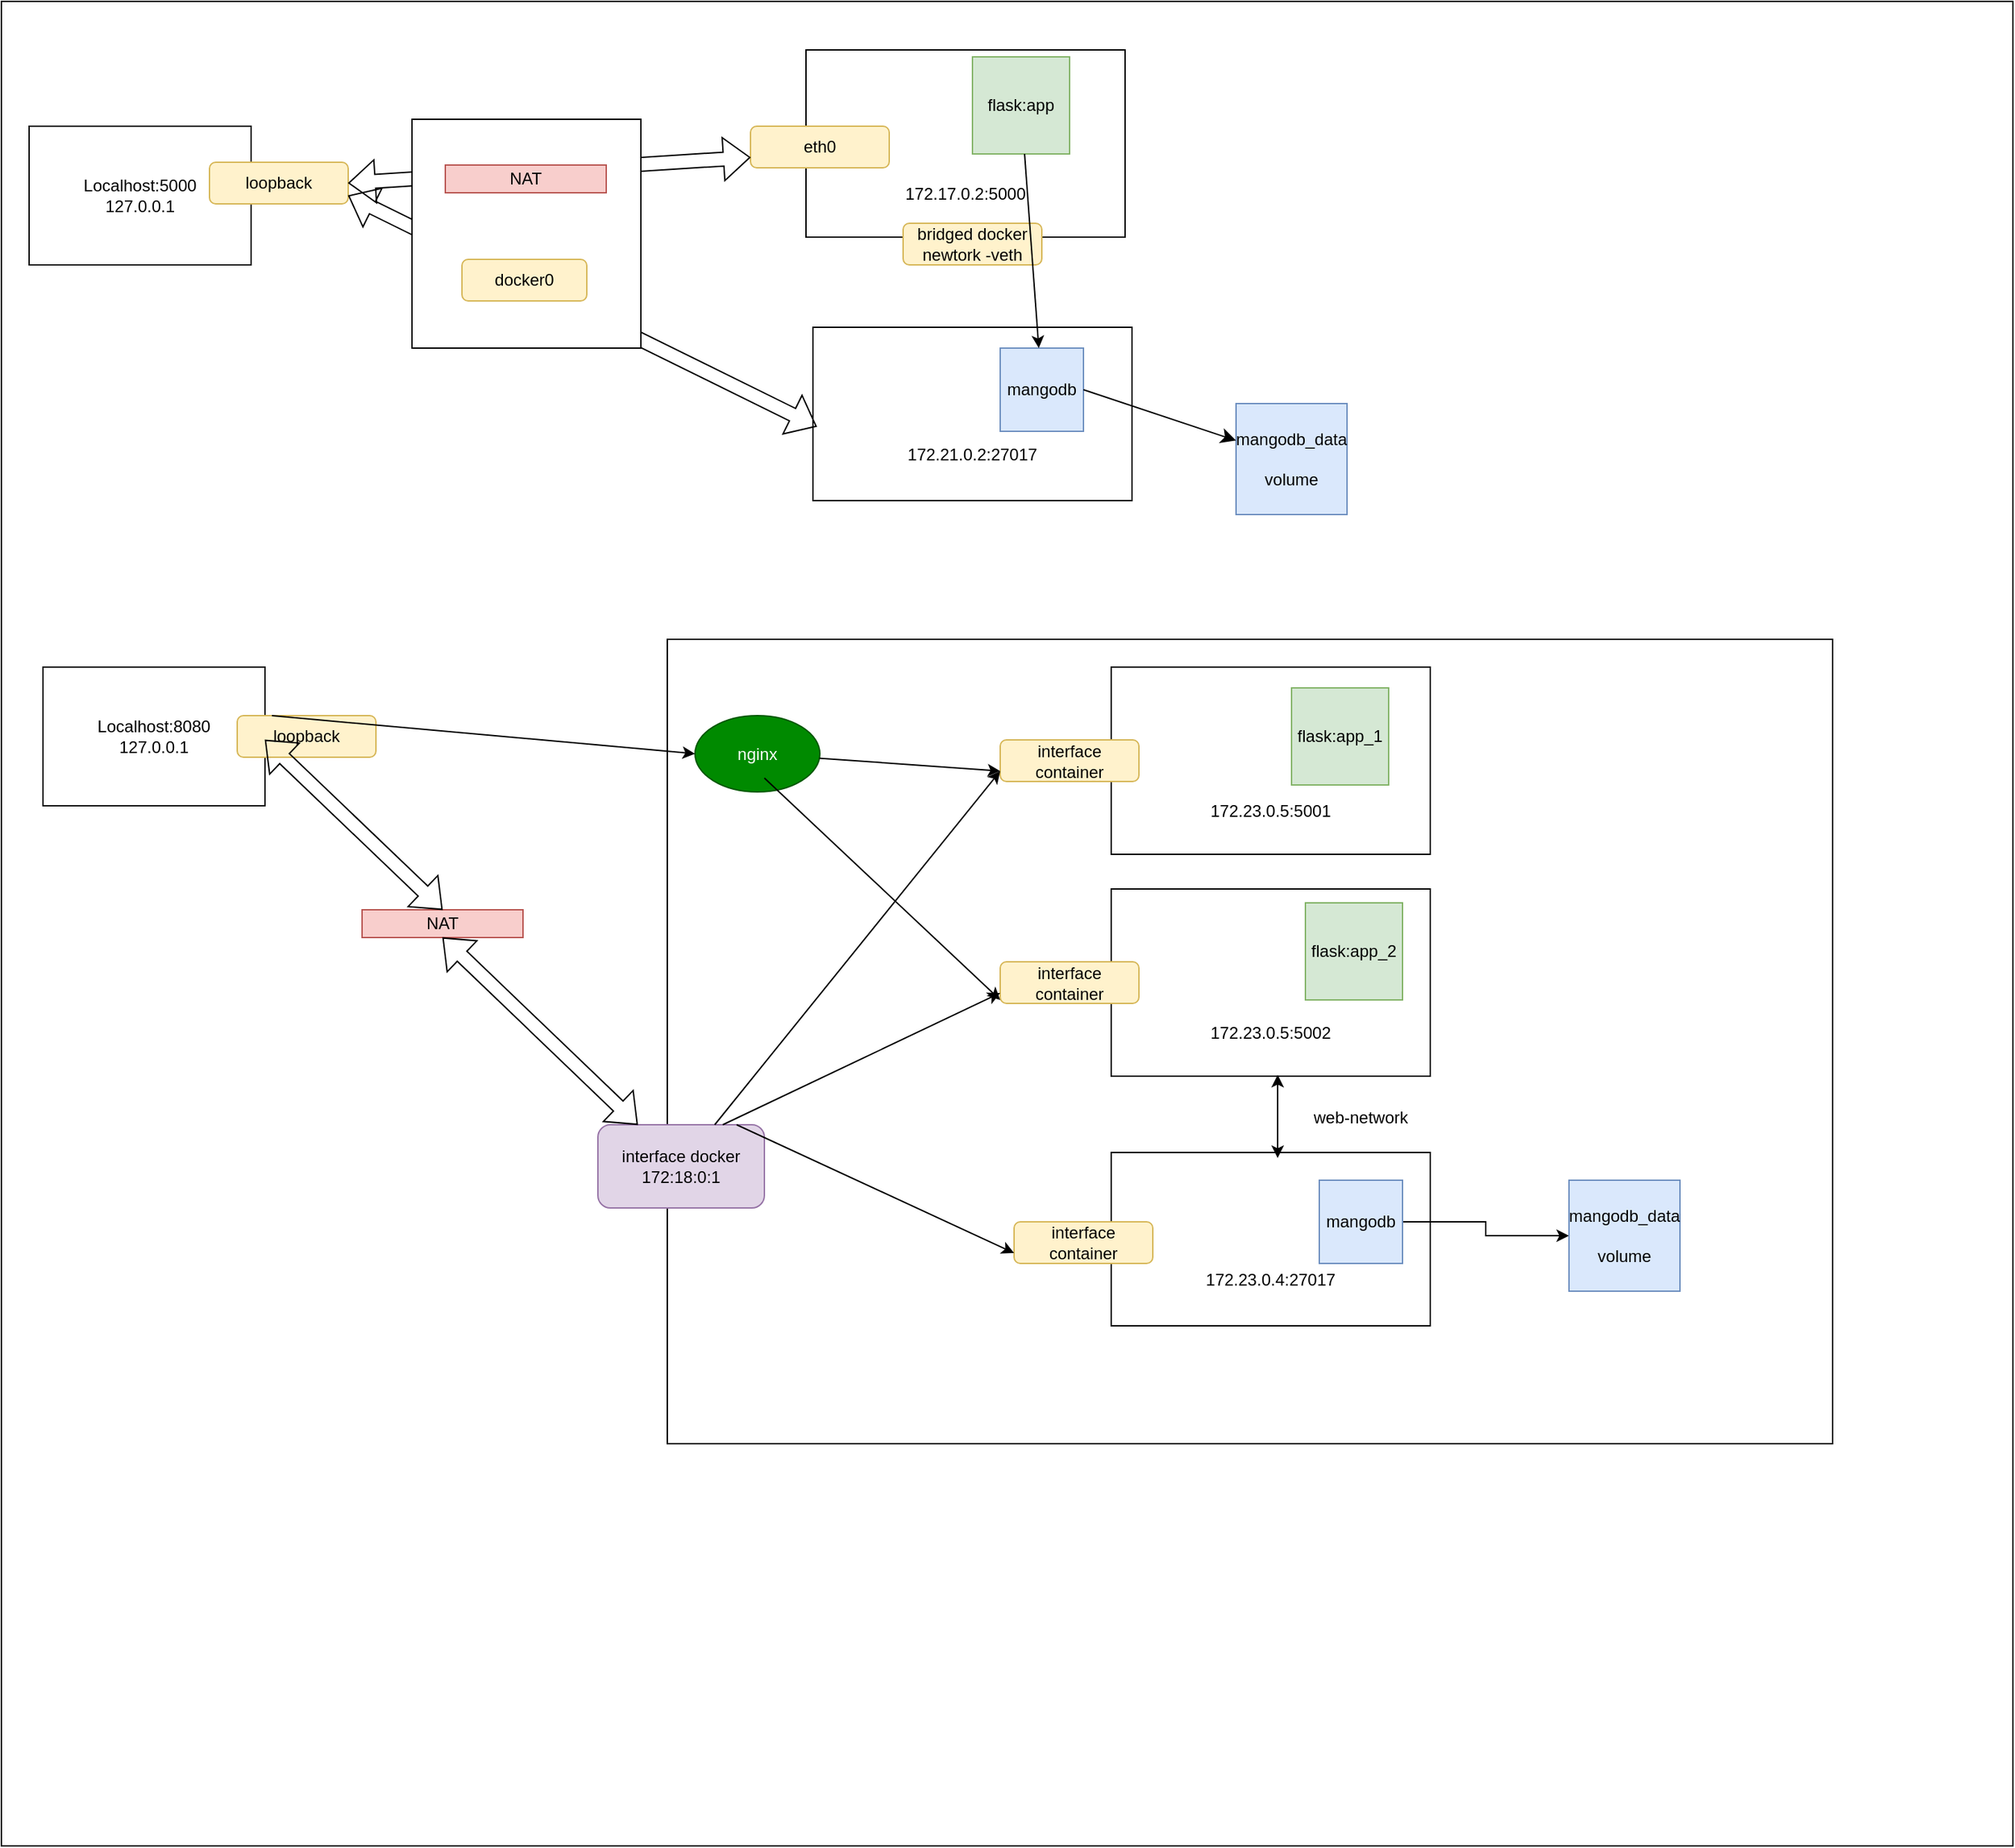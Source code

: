 <mxfile version="26.0.4">
  <diagram name="Page-1" id="F__5e0NoMeoH5scvKh-M">
    <mxGraphModel dx="1750" dy="870" grid="1" gridSize="10" guides="1" tooltips="1" connect="1" arrows="1" fold="1" page="1" pageScale="1" pageWidth="827" pageHeight="1169" math="0" shadow="0">
      <root>
        <mxCell id="0" />
        <mxCell id="1" parent="0" />
        <mxCell id="ehApfM84FqiIVJC3QdIW-1" value="" style="rounded=0;whiteSpace=wrap;html=1;" parent="1" vertex="1">
          <mxGeometry x="60" y="70" width="1450" height="1330" as="geometry" />
        </mxCell>
        <mxCell id="ehApfM84FqiIVJC3QdIW-2" value="&lt;div&gt;&lt;br&gt;&lt;/div&gt;&lt;div&gt;&lt;br&gt;&lt;/div&gt;&lt;div&gt;&lt;br&gt;&lt;/div&gt;&lt;div&gt;&lt;br&gt;&lt;/div&gt;&lt;div&gt;&lt;br&gt;&lt;/div&gt;172.17.0.2:5000" style="rounded=0;whiteSpace=wrap;html=1;" parent="1" vertex="1">
          <mxGeometry x="640" y="105" width="230" height="135" as="geometry" />
        </mxCell>
        <mxCell id="ehApfM84FqiIVJC3QdIW-3" value="Localhost:5000&lt;br&gt;127.0.0.1" style="rounded=0;whiteSpace=wrap;html=1;" parent="1" vertex="1">
          <mxGeometry x="80" y="160" width="160" height="100" as="geometry" />
        </mxCell>
        <mxCell id="ehApfM84FqiIVJC3QdIW-4" value="loopback" style="rounded=1;whiteSpace=wrap;html=1;fillColor=#fff2cc;strokeColor=#d6b656;" parent="1" vertex="1">
          <mxGeometry x="210" y="186" width="100" height="30" as="geometry" />
        </mxCell>
        <mxCell id="ehApfM84FqiIVJC3QdIW-5" value="eth0" style="rounded=1;whiteSpace=wrap;html=1;fillColor=#fff2cc;strokeColor=#d6b656;" parent="1" vertex="1">
          <mxGeometry x="600" y="160" width="100" height="30" as="geometry" />
        </mxCell>
        <mxCell id="ehApfM84FqiIVJC3QdIW-6" value="" style="shape=flexArrow;endArrow=classic;startArrow=classic;html=1;rounded=0;entryX=1;entryY=0.5;entryDx=0;entryDy=0;exitX=0;exitY=0.75;exitDx=0;exitDy=0;" parent="1" source="ehApfM84FqiIVJC3QdIW-5" target="ehApfM84FqiIVJC3QdIW-4" edge="1">
          <mxGeometry width="100" height="100" relative="1" as="geometry">
            <mxPoint x="360" y="320" as="sourcePoint" />
            <mxPoint x="460" y="220" as="targetPoint" />
          </mxGeometry>
        </mxCell>
        <mxCell id="ehApfM84FqiIVJC3QdIW-9" value="flask:app" style="whiteSpace=wrap;html=1;aspect=fixed;fillColor=#d5e8d4;strokeColor=#82b366;" parent="1" vertex="1">
          <mxGeometry x="760" y="110" width="70" height="70" as="geometry" />
        </mxCell>
        <mxCell id="ehApfM84FqiIVJC3QdIW-10" value="bridged docker&lt;br&gt;newtork -veth" style="rounded=1;whiteSpace=wrap;html=1;fillColor=#fff2cc;strokeColor=#d6b656;" parent="1" vertex="1">
          <mxGeometry x="710" y="230" width="100" height="30" as="geometry" />
        </mxCell>
        <mxCell id="1RK7LsF27FaBi4eqRZez-1" value="&lt;br&gt;&lt;br&gt;&lt;div&gt;&lt;br&gt;&lt;/div&gt;&lt;div&gt;&lt;br&gt;&lt;/div&gt;&lt;div&gt;172.21.0.2:27017&lt;/div&gt;" style="rounded=0;whiteSpace=wrap;html=1;" parent="1" vertex="1">
          <mxGeometry x="645" y="305" width="230" height="125" as="geometry" />
        </mxCell>
        <mxCell id="1RK7LsF27FaBi4eqRZez-2" value="mangodb" style="whiteSpace=wrap;html=1;aspect=fixed;fillColor=#dae8fc;strokeColor=#6c8ebf;" parent="1" vertex="1">
          <mxGeometry x="780" y="320" width="60" height="60" as="geometry" />
        </mxCell>
        <mxCell id="1RK7LsF27FaBi4eqRZez-4" value="mangodb_data&lt;div&gt;&lt;br&gt;&lt;/div&gt;&lt;div&gt;volume&lt;/div&gt;" style="whiteSpace=wrap;html=1;aspect=fixed;fillColor=#dae8fc;strokeColor=#6c8ebf;" parent="1" vertex="1">
          <mxGeometry x="950" y="360" width="80" height="80" as="geometry" />
        </mxCell>
        <mxCell id="1RK7LsF27FaBi4eqRZez-5" value="" style="endArrow=classic;html=1;rounded=0;fontSize=12;startSize=8;endSize=8;curved=1;exitX=1;exitY=0.5;exitDx=0;exitDy=0;" parent="1" source="1RK7LsF27FaBi4eqRZez-2" target="1RK7LsF27FaBi4eqRZez-4" edge="1">
          <mxGeometry width="50" height="50" relative="1" as="geometry">
            <mxPoint x="850" y="430" as="sourcePoint" />
            <mxPoint x="900" y="380" as="targetPoint" />
          </mxGeometry>
        </mxCell>
        <mxCell id="1RK7LsF27FaBi4eqRZez-6" value="" style="shape=flexArrow;endArrow=classic;startArrow=classic;html=1;rounded=0;exitX=0.012;exitY=0.573;exitDx=0;exitDy=0;exitPerimeter=0;" parent="1" source="1RK7LsF27FaBi4eqRZez-1" edge="1">
          <mxGeometry width="100" height="100" relative="1" as="geometry">
            <mxPoint x="610" y="193" as="sourcePoint" />
            <mxPoint x="310" y="210" as="targetPoint" />
          </mxGeometry>
        </mxCell>
        <mxCell id="1RK7LsF27FaBi4eqRZez-8" value="" style="whiteSpace=wrap;html=1;aspect=fixed;" parent="1" vertex="1">
          <mxGeometry x="356" y="155" width="165" height="165" as="geometry" />
        </mxCell>
        <mxCell id="ehApfM84FqiIVJC3QdIW-8" value="NAT" style="rounded=0;whiteSpace=wrap;html=1;fillColor=#f8cecc;strokeColor=#b85450;" parent="1" vertex="1">
          <mxGeometry x="380" y="188" width="116" height="20" as="geometry" />
        </mxCell>
        <mxCell id="ehApfM84FqiIVJC3QdIW-7" value="docker0" style="rounded=1;whiteSpace=wrap;html=1;fillColor=#fff2cc;strokeColor=#d6b656;" parent="1" vertex="1">
          <mxGeometry x="392" y="256" width="90" height="30" as="geometry" />
        </mxCell>
        <mxCell id="1RK7LsF27FaBi4eqRZez-15" value="" style="endArrow=classic;html=1;rounded=0;" parent="1" source="ehApfM84FqiIVJC3QdIW-9" target="1RK7LsF27FaBi4eqRZez-2" edge="1">
          <mxGeometry width="50" height="50" relative="1" as="geometry">
            <mxPoint x="420" y="380" as="sourcePoint" />
            <mxPoint x="470" y="330" as="targetPoint" />
          </mxGeometry>
        </mxCell>
        <mxCell id="_zS-DYI0IOi-T2NZ-m9r-1" value="Localhost:8080&lt;br&gt;127.0.0.1" style="rounded=0;whiteSpace=wrap;html=1;" vertex="1" parent="1">
          <mxGeometry x="90" y="550" width="160" height="100" as="geometry" />
        </mxCell>
        <mxCell id="_zS-DYI0IOi-T2NZ-m9r-2" value="loopback" style="rounded=1;whiteSpace=wrap;html=1;fillColor=#fff2cc;strokeColor=#d6b656;" vertex="1" parent="1">
          <mxGeometry x="230" y="585" width="100" height="30" as="geometry" />
        </mxCell>
        <mxCell id="_zS-DYI0IOi-T2NZ-m9r-4" value="" style="rounded=0;whiteSpace=wrap;html=1;" vertex="1" parent="1">
          <mxGeometry x="540" y="530" width="840" height="580" as="geometry" />
        </mxCell>
        <mxCell id="_zS-DYI0IOi-T2NZ-m9r-5" value="&lt;div&gt;&lt;br&gt;&lt;/div&gt;&lt;div&gt;&lt;br&gt;&lt;/div&gt;&lt;div&gt;&lt;br&gt;&lt;/div&gt;&lt;div&gt;&lt;br&gt;&lt;/div&gt;&lt;div&gt;&lt;br&gt;&lt;/div&gt;172.23.0.5:5001" style="rounded=0;whiteSpace=wrap;html=1;" vertex="1" parent="1">
          <mxGeometry x="860" y="550" width="230" height="135" as="geometry" />
        </mxCell>
        <mxCell id="_zS-DYI0IOi-T2NZ-m9r-6" value="flask:app_1" style="whiteSpace=wrap;html=1;aspect=fixed;fillColor=#d5e8d4;strokeColor=#82b366;" vertex="1" parent="1">
          <mxGeometry x="990" y="565" width="70" height="70" as="geometry" />
        </mxCell>
        <mxCell id="_zS-DYI0IOi-T2NZ-m9r-7" value="&lt;div&gt;&lt;br&gt;&lt;/div&gt;&lt;div&gt;&lt;br&gt;&lt;/div&gt;&lt;div&gt;&lt;br&gt;&lt;/div&gt;&lt;div&gt;&lt;br&gt;&lt;/div&gt;&lt;div&gt;&lt;br&gt;&lt;/div&gt;172.23.0.5:5002" style="rounded=0;whiteSpace=wrap;html=1;" vertex="1" parent="1">
          <mxGeometry x="860" y="710" width="230" height="135" as="geometry" />
        </mxCell>
        <mxCell id="_zS-DYI0IOi-T2NZ-m9r-8" value="flask:app_2" style="whiteSpace=wrap;html=1;aspect=fixed;fillColor=#d5e8d4;strokeColor=#82b366;" vertex="1" parent="1">
          <mxGeometry x="1000" y="720" width="70" height="70" as="geometry" />
        </mxCell>
        <mxCell id="_zS-DYI0IOi-T2NZ-m9r-9" value="&lt;br&gt;&lt;br&gt;&lt;div&gt;&lt;br&gt;&lt;/div&gt;&lt;div&gt;&lt;br&gt;&lt;/div&gt;&lt;div&gt;172.23.0.4:27017&lt;/div&gt;" style="rounded=0;whiteSpace=wrap;html=1;" vertex="1" parent="1">
          <mxGeometry x="860" y="900" width="230" height="125" as="geometry" />
        </mxCell>
        <mxCell id="_zS-DYI0IOi-T2NZ-m9r-14" style="edgeStyle=orthogonalEdgeStyle;rounded=0;orthogonalLoop=1;jettySize=auto;html=1;" edge="1" parent="1" source="_zS-DYI0IOi-T2NZ-m9r-10" target="_zS-DYI0IOi-T2NZ-m9r-11">
          <mxGeometry relative="1" as="geometry" />
        </mxCell>
        <mxCell id="_zS-DYI0IOi-T2NZ-m9r-10" value="mangodb" style="whiteSpace=wrap;html=1;aspect=fixed;fillColor=#dae8fc;strokeColor=#6c8ebf;" vertex="1" parent="1">
          <mxGeometry x="1010" y="920" width="60" height="60" as="geometry" />
        </mxCell>
        <mxCell id="_zS-DYI0IOi-T2NZ-m9r-11" value="mangodb_data&lt;div&gt;&lt;br&gt;&lt;/div&gt;&lt;div&gt;volume&lt;/div&gt;" style="whiteSpace=wrap;html=1;aspect=fixed;fillColor=#dae8fc;strokeColor=#6c8ebf;" vertex="1" parent="1">
          <mxGeometry x="1190" y="920" width="80" height="80" as="geometry" />
        </mxCell>
        <mxCell id="_zS-DYI0IOi-T2NZ-m9r-15" value="interface container" style="rounded=1;whiteSpace=wrap;html=1;fillColor=#fff2cc;strokeColor=#d6b656;" vertex="1" parent="1">
          <mxGeometry x="780" y="602.5" width="100" height="30" as="geometry" />
        </mxCell>
        <mxCell id="_zS-DYI0IOi-T2NZ-m9r-16" value="interface container" style="rounded=1;whiteSpace=wrap;html=1;fillColor=#fff2cc;strokeColor=#d6b656;" vertex="1" parent="1">
          <mxGeometry x="780" y="762.5" width="100" height="30" as="geometry" />
        </mxCell>
        <mxCell id="_zS-DYI0IOi-T2NZ-m9r-17" value="interface container" style="rounded=1;whiteSpace=wrap;html=1;fillColor=#fff2cc;strokeColor=#d6b656;" vertex="1" parent="1">
          <mxGeometry x="790" y="950" width="100" height="30" as="geometry" />
        </mxCell>
        <mxCell id="_zS-DYI0IOi-T2NZ-m9r-19" value="" style="endArrow=classic;startArrow=classic;html=1;rounded=0;" edge="1" parent="1">
          <mxGeometry width="50" height="50" relative="1" as="geometry">
            <mxPoint x="980" y="904" as="sourcePoint" />
            <mxPoint x="980" y="844" as="targetPoint" />
          </mxGeometry>
        </mxCell>
        <mxCell id="_zS-DYI0IOi-T2NZ-m9r-20" value="web-network" style="text;strokeColor=none;align=center;fillColor=none;html=1;verticalAlign=middle;whiteSpace=wrap;rounded=0;" vertex="1" parent="1">
          <mxGeometry x="980" y="860" width="120" height="30" as="geometry" />
        </mxCell>
        <mxCell id="_zS-DYI0IOi-T2NZ-m9r-21" value="interface docker&lt;div&gt;172:18:0:1&lt;/div&gt;" style="rounded=1;whiteSpace=wrap;html=1;fillColor=#e1d5e7;strokeColor=#9673a6;" vertex="1" parent="1">
          <mxGeometry x="490" y="880" width="120" height="60" as="geometry" />
        </mxCell>
        <mxCell id="_zS-DYI0IOi-T2NZ-m9r-22" value="" style="endArrow=classic;html=1;rounded=0;entryX=0;entryY=0.75;entryDx=0;entryDy=0;" edge="1" parent="1" source="_zS-DYI0IOi-T2NZ-m9r-21" target="_zS-DYI0IOi-T2NZ-m9r-15">
          <mxGeometry width="50" height="50" relative="1" as="geometry">
            <mxPoint x="540" y="830" as="sourcePoint" />
            <mxPoint x="590" y="780" as="targetPoint" />
          </mxGeometry>
        </mxCell>
        <mxCell id="_zS-DYI0IOi-T2NZ-m9r-23" value="" style="endArrow=classic;html=1;rounded=0;exitX=0.75;exitY=0;exitDx=0;exitDy=0;entryX=0;entryY=0.75;entryDx=0;entryDy=0;" edge="1" parent="1" source="_zS-DYI0IOi-T2NZ-m9r-21" target="_zS-DYI0IOi-T2NZ-m9r-16">
          <mxGeometry width="50" height="50" relative="1" as="geometry">
            <mxPoint x="540" y="830" as="sourcePoint" />
            <mxPoint x="590" y="780" as="targetPoint" />
          </mxGeometry>
        </mxCell>
        <mxCell id="_zS-DYI0IOi-T2NZ-m9r-24" value="" style="endArrow=classic;html=1;rounded=0;entryX=0;entryY=0.75;entryDx=0;entryDy=0;" edge="1" parent="1" target="_zS-DYI0IOi-T2NZ-m9r-17">
          <mxGeometry width="50" height="50" relative="1" as="geometry">
            <mxPoint x="590" y="880" as="sourcePoint" />
            <mxPoint x="590" y="780" as="targetPoint" />
          </mxGeometry>
        </mxCell>
        <mxCell id="_zS-DYI0IOi-T2NZ-m9r-25" value="NAT" style="rounded=0;whiteSpace=wrap;html=1;fillColor=#f8cecc;strokeColor=#b85450;" vertex="1" parent="1">
          <mxGeometry x="320" y="725" width="116" height="20" as="geometry" />
        </mxCell>
        <mxCell id="_zS-DYI0IOi-T2NZ-m9r-27" value="" style="shape=flexArrow;endArrow=classic;startArrow=classic;html=1;rounded=0;exitX=0.5;exitY=0;exitDx=0;exitDy=0;" edge="1" parent="1" source="_zS-DYI0IOi-T2NZ-m9r-25">
          <mxGeometry width="100" height="100" relative="1" as="geometry">
            <mxPoint x="588" y="769.5" as="sourcePoint" />
            <mxPoint x="250" y="602.5" as="targetPoint" />
          </mxGeometry>
        </mxCell>
        <mxCell id="_zS-DYI0IOi-T2NZ-m9r-30" value="" style="shape=flexArrow;endArrow=classic;startArrow=classic;html=1;rounded=0;entryX=0.5;entryY=1;entryDx=0;entryDy=0;" edge="1" parent="1" source="_zS-DYI0IOi-T2NZ-m9r-21" target="_zS-DYI0IOi-T2NZ-m9r-25">
          <mxGeometry width="100" height="100" relative="1" as="geometry">
            <mxPoint x="336" y="910" as="sourcePoint" />
            <mxPoint x="436" y="810" as="targetPoint" />
          </mxGeometry>
        </mxCell>
        <mxCell id="_zS-DYI0IOi-T2NZ-m9r-31" value="nginx" style="ellipse;whiteSpace=wrap;html=1;fillColor=#008a00;fontColor=#ffffff;strokeColor=#005700;" vertex="1" parent="1">
          <mxGeometry x="560" y="585" width="90" height="55" as="geometry" />
        </mxCell>
        <mxCell id="_zS-DYI0IOi-T2NZ-m9r-32" value="" style="endArrow=classic;html=1;rounded=0;exitX=0.25;exitY=0;exitDx=0;exitDy=0;entryX=0;entryY=0.5;entryDx=0;entryDy=0;" edge="1" parent="1" source="_zS-DYI0IOi-T2NZ-m9r-2" target="_zS-DYI0IOi-T2NZ-m9r-31">
          <mxGeometry width="50" height="50" relative="1" as="geometry">
            <mxPoint x="870" y="580" as="sourcePoint" />
            <mxPoint x="920" y="530" as="targetPoint" />
          </mxGeometry>
        </mxCell>
        <mxCell id="_zS-DYI0IOi-T2NZ-m9r-33" value="" style="endArrow=classic;html=1;rounded=0;entryX=0;entryY=0.75;entryDx=0;entryDy=0;" edge="1" parent="1" source="_zS-DYI0IOi-T2NZ-m9r-31" target="_zS-DYI0IOi-T2NZ-m9r-15">
          <mxGeometry width="50" height="50" relative="1" as="geometry">
            <mxPoint x="870" y="580" as="sourcePoint" />
            <mxPoint x="920" y="530" as="targetPoint" />
          </mxGeometry>
        </mxCell>
        <mxCell id="_zS-DYI0IOi-T2NZ-m9r-34" value="" style="endArrow=classic;html=1;rounded=0;" edge="1" parent="1">
          <mxGeometry width="50" height="50" relative="1" as="geometry">
            <mxPoint x="610" y="630" as="sourcePoint" />
            <mxPoint x="780" y="790" as="targetPoint" />
          </mxGeometry>
        </mxCell>
      </root>
    </mxGraphModel>
  </diagram>
</mxfile>
